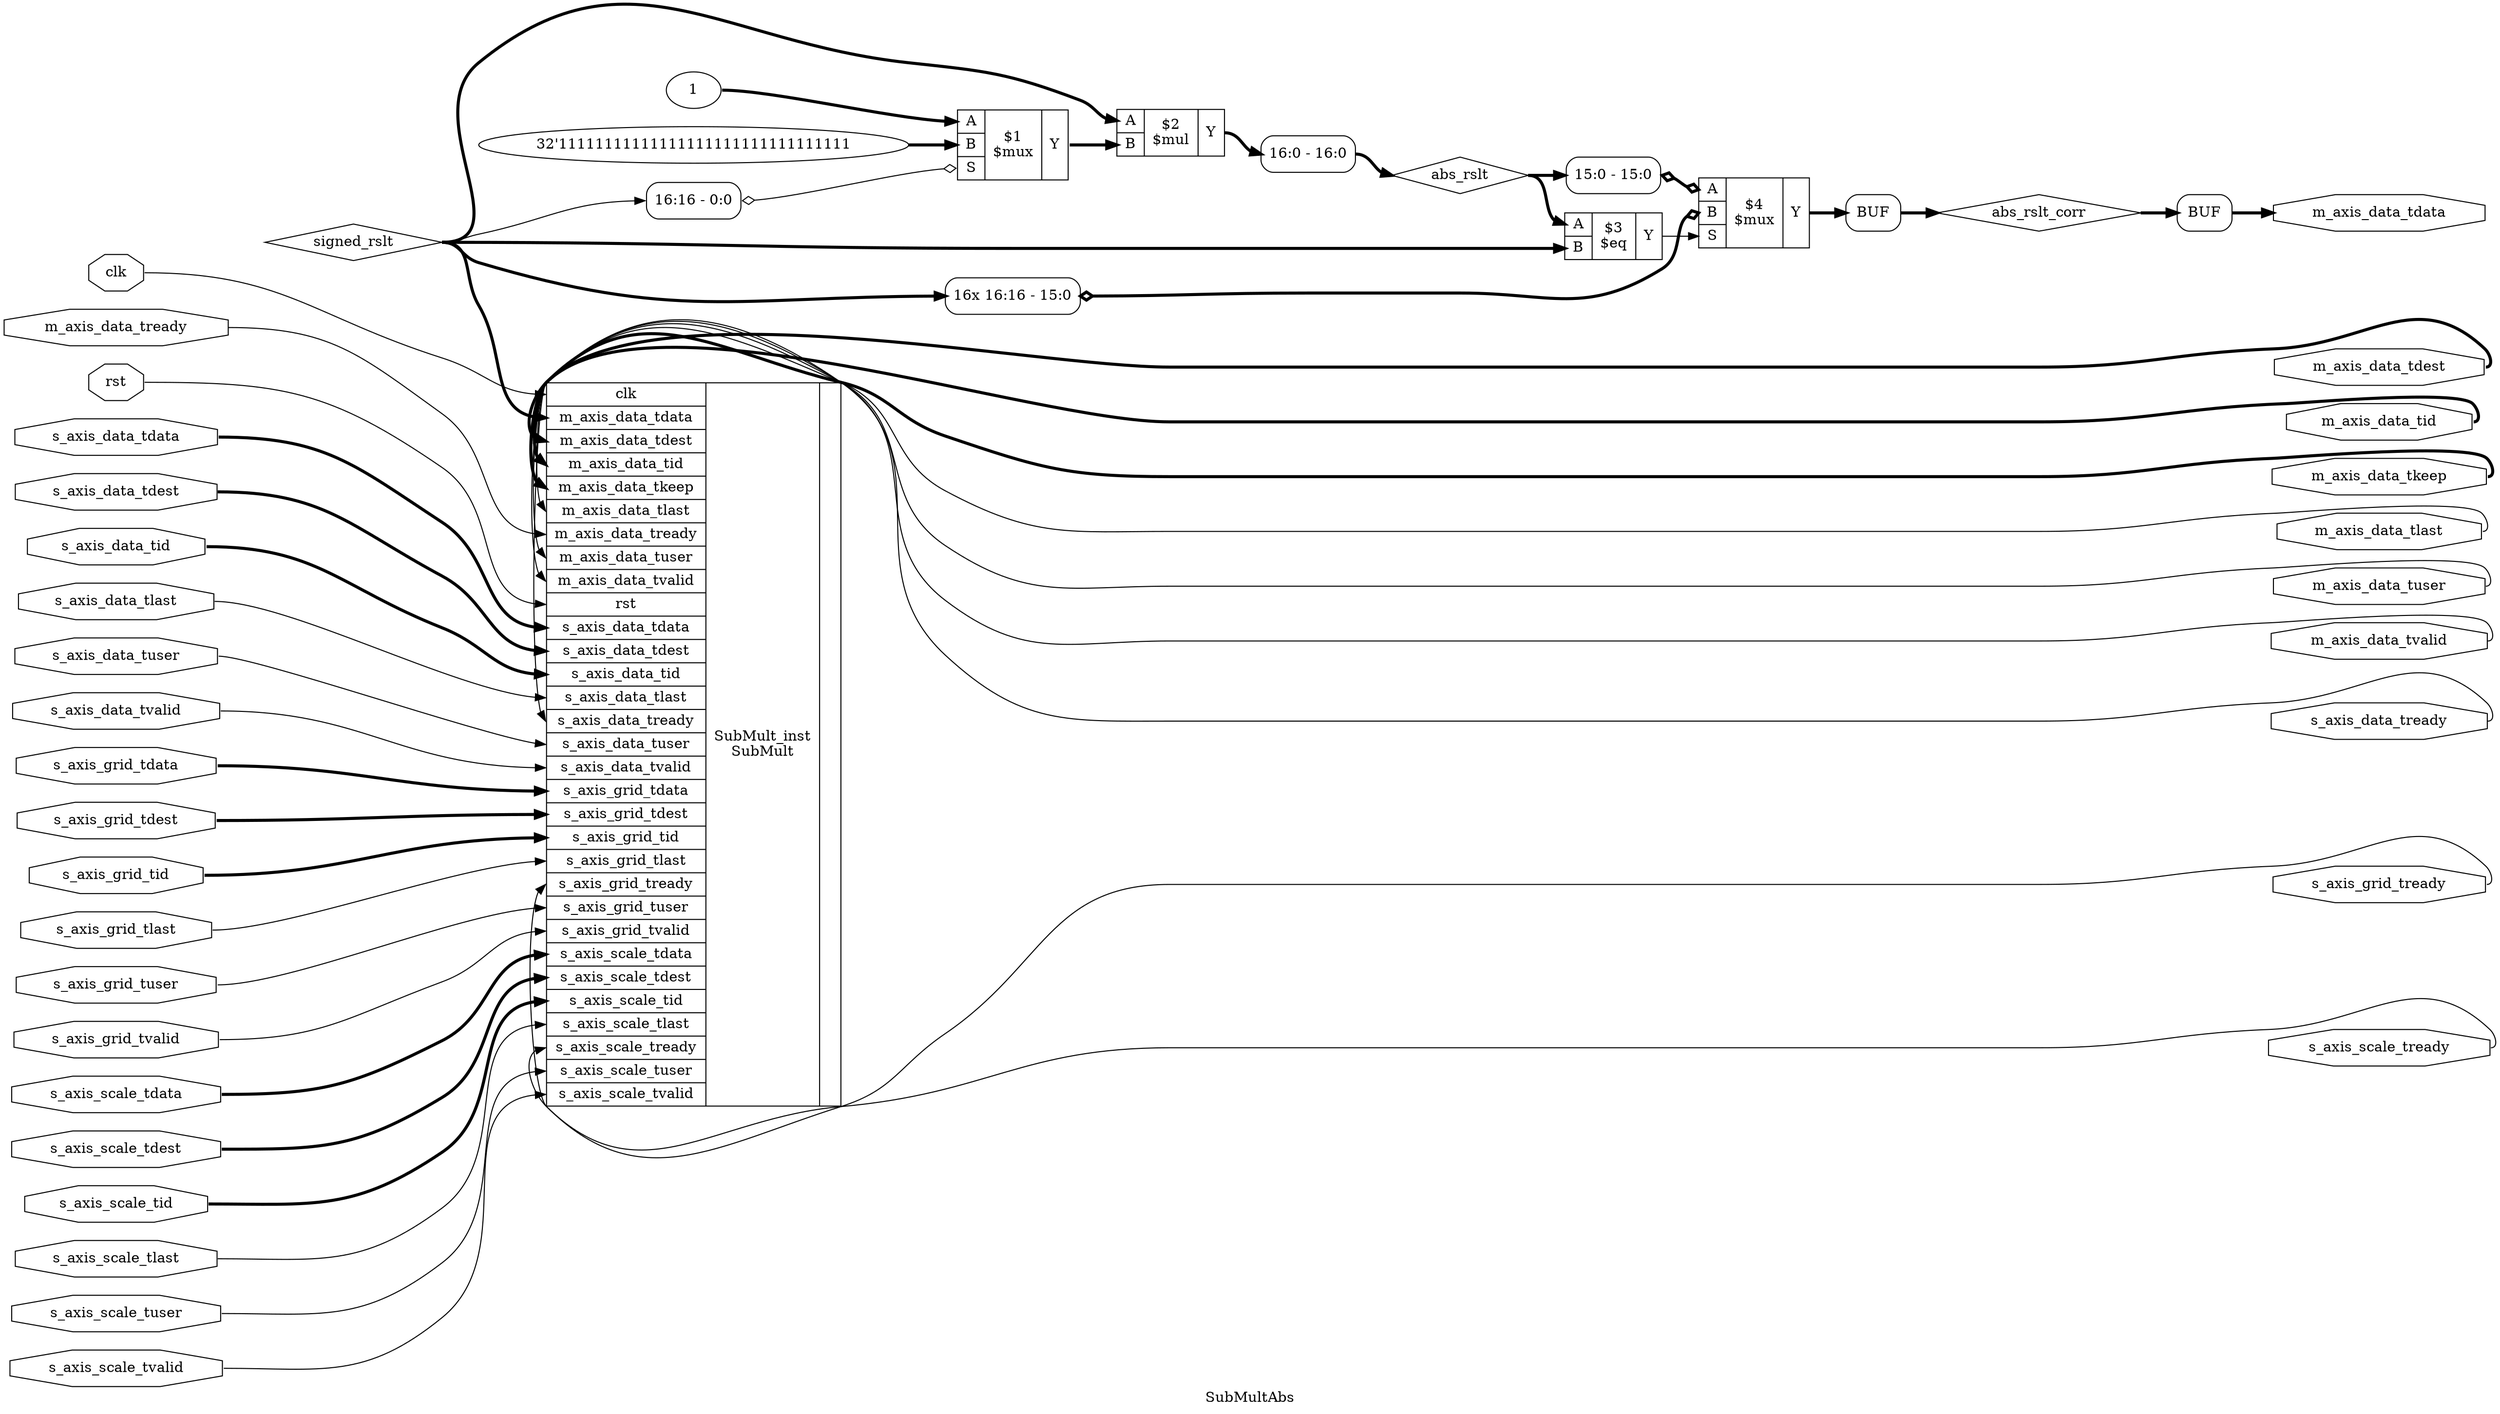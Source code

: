 digraph "SubMultAbs" {
label="SubMultAbs";
rankdir="LR";
remincross=true;
n5 [ shape=diamond, label="abs_rslt", color="black", fontcolor="black" ];
n6 [ shape=diamond, label="signed_rslt", color="black", fontcolor="black" ];
n7 [ shape=diamond, label="abs_rslt_corr", color="black", fontcolor="black" ];
n8 [ shape=octagon, label="m_axis_data_tuser", color="black", fontcolor="black" ];
n9 [ shape=octagon, label="m_axis_data_tdest", color="black", fontcolor="black" ];
n10 [ shape=octagon, label="m_axis_data_tid", color="black", fontcolor="black" ];
n11 [ shape=octagon, label="m_axis_data_tlast", color="black", fontcolor="black" ];
n12 [ shape=octagon, label="m_axis_data_tready", color="black", fontcolor="black" ];
n13 [ shape=octagon, label="m_axis_data_tvalid", color="black", fontcolor="black" ];
n14 [ shape=octagon, label="m_axis_data_tkeep", color="black", fontcolor="black" ];
n15 [ shape=octagon, label="m_axis_data_tdata", color="black", fontcolor="black" ];
n16 [ shape=octagon, label="s_axis_scale_tuser", color="black", fontcolor="black" ];
n17 [ shape=octagon, label="s_axis_scale_tdest", color="black", fontcolor="black" ];
n18 [ shape=octagon, label="s_axis_scale_tid", color="black", fontcolor="black" ];
n19 [ shape=octagon, label="s_axis_scale_tlast", color="black", fontcolor="black" ];
n20 [ shape=octagon, label="s_axis_scale_tready", color="black", fontcolor="black" ];
n21 [ shape=octagon, label="s_axis_scale_tvalid", color="black", fontcolor="black" ];
n22 [ shape=octagon, label="s_axis_scale_tdata", color="black", fontcolor="black" ];
n23 [ shape=octagon, label="s_axis_grid_tuser", color="black", fontcolor="black" ];
n24 [ shape=octagon, label="s_axis_grid_tdest", color="black", fontcolor="black" ];
n25 [ shape=octagon, label="s_axis_grid_tid", color="black", fontcolor="black" ];
n26 [ shape=octagon, label="s_axis_grid_tlast", color="black", fontcolor="black" ];
n27 [ shape=octagon, label="s_axis_grid_tready", color="black", fontcolor="black" ];
n28 [ shape=octagon, label="s_axis_grid_tvalid", color="black", fontcolor="black" ];
n29 [ shape=octagon, label="s_axis_grid_tdata", color="black", fontcolor="black" ];
n30 [ shape=octagon, label="s_axis_data_tuser", color="black", fontcolor="black" ];
n31 [ shape=octagon, label="s_axis_data_tdest", color="black", fontcolor="black" ];
n32 [ shape=octagon, label="s_axis_data_tid", color="black", fontcolor="black" ];
n33 [ shape=octagon, label="s_axis_data_tlast", color="black", fontcolor="black" ];
n34 [ shape=octagon, label="s_axis_data_tready", color="black", fontcolor="black" ];
n35 [ shape=octagon, label="s_axis_data_tvalid", color="black", fontcolor="black" ];
n36 [ shape=octagon, label="s_axis_data_tdata", color="black", fontcolor="black" ];
n37 [ shape=octagon, label="rst", color="black", fontcolor="black" ];
n38 [ shape=octagon, label="clk", color="black", fontcolor="black" ];
{ rank="source"; n12; n16; n17; n18; n19; n21; n22; n23; n24; n25; n26; n28; n29; n30; n31; n32; n33; n35; n36; n37; n38;}
{ rank="sink"; n10; n11; n13; n14; n15; n20; n27; n34; n8; n9;}
c43 [ shape=record, label="{{<p39> A|<p40> B|<p41> S}|$4\n$mux|{<p42> Y}}",  ];
x0 [ shape=record, style=rounded, label="<s15> 16x 16:16 - 15:0 ", color="black", fontcolor="black" ];
x0:e -> c43:p40:w [arrowhead=odiamond, arrowtail=odiamond, dir=both, color="black", fontcolor="black", style="setlinewidth(3)", label=""];
x1 [ shape=record, style=rounded, label="<s0> 15:0 - 15:0 ", color="black", fontcolor="black" ];
x1:e -> c43:p39:w [arrowhead=odiamond, arrowtail=odiamond, dir=both, color="black", fontcolor="black", style="setlinewidth(3)", label=""];
c44 [ shape=record, label="{{<p39> A|<p40> B}|$3\n$eq|{<p42> Y}}",  ];
c45 [ shape=record, label="{{<p39> A|<p40> B}|$2\n$mul|{<p42> Y}}",  ];
v3 [ label="32'11111111111111111111111111111111" ];
v4 [ label="1" ];
c46 [ shape=record, label="{{<p39> A|<p40> B|<p41> S}|$1\n$mux|{<p42> Y}}",  ];
x2 [ shape=record, style=rounded, label="<s0> 16:16 - 0:0 ", color="black", fontcolor="black" ];
x2:e -> c46:p41:w [arrowhead=odiamond, arrowtail=odiamond, dir=both, color="black", fontcolor="black", label=""];
c47 [ shape=record, label="{{<p38> clk|<p15> m_axis_data_tdata|<p9> m_axis_data_tdest|<p10> m_axis_data_tid|<p14> m_axis_data_tkeep|<p11> m_axis_data_tlast|<p12> m_axis_data_tready|<p8> m_axis_data_tuser|<p13> m_axis_data_tvalid|<p37> rst|<p36> s_axis_data_tdata|<p31> s_axis_data_tdest|<p32> s_axis_data_tid|<p33> s_axis_data_tlast|<p34> s_axis_data_tready|<p30> s_axis_data_tuser|<p35> s_axis_data_tvalid|<p29> s_axis_grid_tdata|<p24> s_axis_grid_tdest|<p25> s_axis_grid_tid|<p26> s_axis_grid_tlast|<p27> s_axis_grid_tready|<p23> s_axis_grid_tuser|<p28> s_axis_grid_tvalid|<p22> s_axis_scale_tdata|<p17> s_axis_scale_tdest|<p18> s_axis_scale_tid|<p19> s_axis_scale_tlast|<p20> s_axis_scale_tready|<p16> s_axis_scale_tuser|<p21> s_axis_scale_tvalid}|SubMult_inst\nSubMult|{}}",  ];
x5 [shape=box, style=rounded, label="BUF", ];
x6 [ shape=record, style=rounded, label="<s0> 16:0 - 16:0 ", color="black", fontcolor="black" ];
x7 [shape=box, style=rounded, label="BUF", ];
c43:p42:e -> x7:w [color="black", fontcolor="black", style="setlinewidth(3)", label=""];
n10:e -> c47:p10:w [color="black", fontcolor="black", style="setlinewidth(3)", label=""];
n11:e -> c47:p11:w [color="black", fontcolor="black", label=""];
n12:e -> c47:p12:w [color="black", fontcolor="black", label=""];
n13:e -> c47:p13:w [color="black", fontcolor="black", label=""];
n14:e -> c47:p14:w [color="black", fontcolor="black", style="setlinewidth(3)", label=""];
x5:e -> n15:w [color="black", fontcolor="black", style="setlinewidth(3)", label=""];
n16:e -> c47:p16:w [color="black", fontcolor="black", label=""];
n17:e -> c47:p17:w [color="black", fontcolor="black", style="setlinewidth(3)", label=""];
n18:e -> c47:p18:w [color="black", fontcolor="black", style="setlinewidth(3)", label=""];
n19:e -> c47:p19:w [color="black", fontcolor="black", label=""];
c44:p42:e -> c43:p41:w [color="black", fontcolor="black", label=""];
n20:e -> c47:p20:w [color="black", fontcolor="black", label=""];
n21:e -> c47:p21:w [color="black", fontcolor="black", label=""];
n22:e -> c47:p22:w [color="black", fontcolor="black", style="setlinewidth(3)", label=""];
n23:e -> c47:p23:w [color="black", fontcolor="black", label=""];
n24:e -> c47:p24:w [color="black", fontcolor="black", style="setlinewidth(3)", label=""];
n25:e -> c47:p25:w [color="black", fontcolor="black", style="setlinewidth(3)", label=""];
n26:e -> c47:p26:w [color="black", fontcolor="black", label=""];
n27:e -> c47:p27:w [color="black", fontcolor="black", label=""];
n28:e -> c47:p28:w [color="black", fontcolor="black", label=""];
n29:e -> c47:p29:w [color="black", fontcolor="black", style="setlinewidth(3)", label=""];
c45:p42:e -> x6:s0:w [color="black", fontcolor="black", style="setlinewidth(3)", label=""];
n30:e -> c47:p30:w [color="black", fontcolor="black", label=""];
n31:e -> c47:p31:w [color="black", fontcolor="black", style="setlinewidth(3)", label=""];
n32:e -> c47:p32:w [color="black", fontcolor="black", style="setlinewidth(3)", label=""];
n33:e -> c47:p33:w [color="black", fontcolor="black", label=""];
n34:e -> c47:p34:w [color="black", fontcolor="black", label=""];
n35:e -> c47:p35:w [color="black", fontcolor="black", label=""];
n36:e -> c47:p36:w [color="black", fontcolor="black", style="setlinewidth(3)", label=""];
n37:e -> c47:p37:w [color="black", fontcolor="black", label=""];
n38:e -> c47:p38:w [color="black", fontcolor="black", label=""];
c46:p42:e -> c45:p40:w [color="black", fontcolor="black", style="setlinewidth(3)", label=""];
x6:e -> n5:w [color="black", fontcolor="black", style="setlinewidth(3)", label=""];
n5:e -> c44:p39:w [color="black", fontcolor="black", style="setlinewidth(3)", label=""];
n5:e -> x1:s0:w [color="black", fontcolor="black", style="setlinewidth(3)", label=""];
n6:e -> c44:p40:w [color="black", fontcolor="black", style="setlinewidth(3)", label=""];
n6:e -> c45:p39:w [color="black", fontcolor="black", style="setlinewidth(3)", label=""];
n6:e -> c47:p15:w [color="black", fontcolor="black", style="setlinewidth(3)", label=""];
n6:e -> x0:s15:w [color="black", fontcolor="black", style="setlinewidth(3)", label=""];
n6:e -> x2:s0:w [color="black", fontcolor="black", label=""];
x7:e -> n7:w [color="black", fontcolor="black", style="setlinewidth(3)", label=""];
n7:e -> x5:w [color="black", fontcolor="black", style="setlinewidth(3)", label=""];
n8:e -> c47:p8:w [color="black", fontcolor="black", label=""];
n9:e -> c47:p9:w [color="black", fontcolor="black", style="setlinewidth(3)", label=""];
v3:e -> c46:p40:w [color="black", fontcolor="black", style="setlinewidth(3)", label=""];
v4:e -> c46:p39:w [color="black", fontcolor="black", style="setlinewidth(3)", label=""];
}
